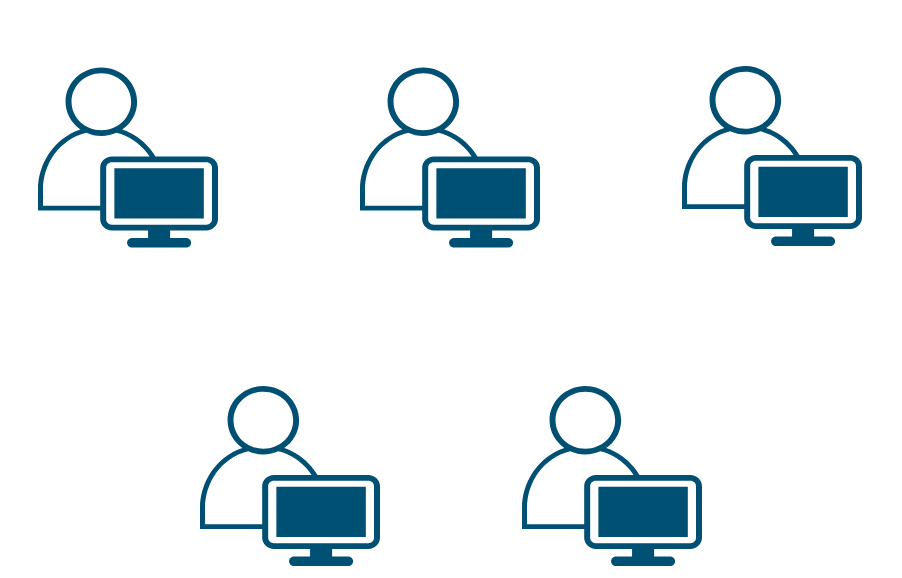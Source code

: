 <mxfile version="14.8.0" type="github" pages="2">
  <diagram name="Page-1" id="97a40813-6b03-0c74-37c1-0168de264b11">
    <mxGraphModel dx="815" dy="412" grid="1" gridSize="10" guides="1" tooltips="1" connect="1" arrows="1" fold="1" page="1" pageScale="1" pageWidth="827" pageHeight="1169" background="#ffffff" math="0" shadow="0">
      <root>
        <mxCell id="0" />
        <mxCell id="1" parent="0" />
        <mxCell id="tUlMlvfiqlWbATIWQ4SG-36" value="" style="shape=image;html=1;verticalAlign=top;verticalLabelPosition=bottom;labelBackgroundColor=#ffffff;imageAspect=0;aspect=fixed;image=https://cdn0.iconfinder.com/data/icons/basic-ui-1-line/64/Artboard_1-128.png;" vertex="1" parent="1">
          <mxGeometry x="270" y="240" width="128" height="128" as="geometry" />
        </mxCell>
        <mxCell id="tUlMlvfiqlWbATIWQ4SG-37" value="" style="shape=image;html=1;verticalAlign=top;verticalLabelPosition=bottom;labelBackgroundColor=#ffffff;imageAspect=0;aspect=fixed;image=https://cdn0.iconfinder.com/data/icons/basic-ui-1-line/64/Artboard_1-128.png;" vertex="1" parent="1">
          <mxGeometry x="431" y="240" width="128" height="128" as="geometry" />
        </mxCell>
        <mxCell id="tUlMlvfiqlWbATIWQ4SG-3" value="" style="points=[[0.35,0,0],[0.98,0.51,0],[1,0.71,0],[0.67,1,0],[0,0.795,0],[0,0.65,0]];verticalLabelPosition=bottom;html=1;verticalAlign=top;aspect=fixed;align=center;pointerEvents=1;shape=mxgraph.cisco19.user;fillColor=#005073;strokeColor=none;" vertex="1" parent="1">
          <mxGeometry x="208" y="113.75" width="90" height="90" as="geometry" />
        </mxCell>
        <mxCell id="tUlMlvfiqlWbATIWQ4SG-4" value="" style="points=[[0.35,0,0],[0.98,0.51,0],[1,0.71,0],[0.67,1,0],[0,0.795,0],[0,0.65,0]];verticalLabelPosition=bottom;html=1;verticalAlign=top;aspect=fixed;align=center;pointerEvents=1;shape=mxgraph.cisco19.user;fillColor=#005073;strokeColor=none;" vertex="1" parent="1">
          <mxGeometry x="369" y="113.75" width="90" height="90" as="geometry" />
        </mxCell>
        <mxCell id="tUlMlvfiqlWbATIWQ4SG-5" value="" style="points=[[0.35,0,0],[0.98,0.51,0],[1,0.71,0],[0.67,1,0],[0,0.795,0],[0,0.65,0]];verticalLabelPosition=bottom;html=1;verticalAlign=top;aspect=fixed;align=center;pointerEvents=1;shape=mxgraph.cisco19.user;fillColor=#005073;strokeColor=none;" vertex="1" parent="1">
          <mxGeometry x="289" y="273" width="90" height="90" as="geometry" />
        </mxCell>
        <mxCell id="tUlMlvfiqlWbATIWQ4SG-6" value="" style="points=[[0.35,0,0],[0.98,0.51,0],[1,0.71,0],[0.67,1,0],[0,0.795,0],[0,0.65,0]];verticalLabelPosition=bottom;html=1;verticalAlign=top;aspect=fixed;align=center;pointerEvents=1;shape=mxgraph.cisco19.user;fillColor=#005073;strokeColor=none;" vertex="1" parent="1">
          <mxGeometry x="450" y="273" width="90" height="90" as="geometry" />
        </mxCell>
        <mxCell id="tUlMlvfiqlWbATIWQ4SG-7" value="" style="points=[[0.35,0,0],[0.98,0.51,0],[1,0.71,0],[0.67,1,0],[0,0.795,0],[0,0.65,0]];verticalLabelPosition=bottom;html=1;verticalAlign=top;aspect=fixed;align=center;pointerEvents=1;shape=mxgraph.cisco19.user;fillColor=#005073;strokeColor=none;" vertex="1" parent="1">
          <mxGeometry x="530" y="113" width="90" height="90" as="geometry" />
        </mxCell>
        <mxCell id="tUlMlvfiqlWbATIWQ4SG-20" value="" style="shape=image;html=1;verticalAlign=top;verticalLabelPosition=bottom;labelBackgroundColor=#ffffff;imageAspect=0;aspect=fixed;image=https://cdn4.iconfinder.com/data/icons/emoji-line-doodle/91/Emoji_LIne_Doodle_C-01-128.png" vertex="1" parent="1">
          <mxGeometry x="547" y="113.75" width="31.25" height="31.25" as="geometry" />
        </mxCell>
        <mxCell id="tUlMlvfiqlWbATIWQ4SG-21" value="" style="shape=image;html=1;verticalAlign=top;verticalLabelPosition=bottom;labelBackgroundColor=#ffffff;imageAspect=0;aspect=fixed;image=https://cdn4.iconfinder.com/data/icons/emoji-line-doodle/91/Emoji_LIne_Doodle_C-02-128.png" vertex="1" parent="1">
          <mxGeometry x="386" y="115.75" width="30" height="30" as="geometry" />
        </mxCell>
        <mxCell id="tUlMlvfiqlWbATIWQ4SG-22" value="" style="shape=image;html=1;verticalAlign=top;verticalLabelPosition=bottom;labelBackgroundColor=#ffffff;imageAspect=0;aspect=fixed;image=https://cdn4.iconfinder.com/data/icons/emoji-line-doodle/91/Emoji_LIne_Doodle_C-22-128.png" vertex="1" parent="1">
          <mxGeometry x="225" y="115.75" width="30" height="30" as="geometry" />
        </mxCell>
        <mxCell id="tUlMlvfiqlWbATIWQ4SG-23" value="" style="shape=image;html=1;verticalAlign=top;verticalLabelPosition=bottom;labelBackgroundColor=#ffffff;imageAspect=0;aspect=fixed;image=https://cdn4.iconfinder.com/data/icons/emoji-line-doodle/91/Emoji_LIne_Doodle_C-09-128.png" vertex="1" parent="1">
          <mxGeometry x="306" y="276" width="30" height="30" as="geometry" />
        </mxCell>
        <mxCell id="tUlMlvfiqlWbATIWQ4SG-24" value="" style="shape=image;html=1;verticalAlign=top;verticalLabelPosition=bottom;labelBackgroundColor=#ffffff;imageAspect=0;aspect=fixed;image=https://cdn4.iconfinder.com/data/icons/emoji-line-doodle/91/Emoji_LIne_Doodle_C-08-128.png" vertex="1" parent="1">
          <mxGeometry x="467" y="276" width="30" height="30" as="geometry" />
        </mxCell>
        <mxCell id="tUlMlvfiqlWbATIWQ4SG-32" value="" style="shape=image;html=1;verticalAlign=top;verticalLabelPosition=bottom;labelBackgroundColor=#ffffff;imageAspect=0;aspect=fixed;image=https://cdn0.iconfinder.com/data/icons/basic-ui-1-line/64/Artboard_1-128.png" vertex="1" parent="1">
          <mxGeometry x="189" y="80.75" width="128" height="128" as="geometry" />
        </mxCell>
        <mxCell id="tUlMlvfiqlWbATIWQ4SG-34" value="" style="shape=image;html=1;verticalAlign=top;verticalLabelPosition=bottom;labelBackgroundColor=#ffffff;imageAspect=0;aspect=fixed;image=https://cdn0.iconfinder.com/data/icons/basic-ui-1-line/64/Artboard_1-128.png;" vertex="1" parent="1">
          <mxGeometry x="350" y="80.75" width="128" height="128" as="geometry" />
        </mxCell>
        <mxCell id="tUlMlvfiqlWbATIWQ4SG-35" value="" style="shape=image;html=1;verticalAlign=top;verticalLabelPosition=bottom;labelBackgroundColor=#ffffff;imageAspect=0;aspect=fixed;image=https://cdn0.iconfinder.com/data/icons/basic-ui-1-line/64/Artboard_1-128.png;" vertex="1" parent="1">
          <mxGeometry x="511" y="80" width="128" height="128" as="geometry" />
        </mxCell>
      </root>
    </mxGraphModel>
  </diagram>
  <diagram id="4I47rlD8gnw2_mZ96N2L" name="Page-2">
    <mxGraphModel dx="815" dy="412" grid="1" gridSize="10" guides="1" tooltips="1" connect="1" arrows="1" fold="1" page="1" pageScale="1" pageWidth="827" pageHeight="1169" math="0" shadow="0">
      <root>
        <mxCell id="3_A1YP9AFsydKzz6AqeA-0" />
        <mxCell id="3_A1YP9AFsydKzz6AqeA-1" parent="3_A1YP9AFsydKzz6AqeA-0" />
        <mxCell id="OX_GGafAN64HaIiKMjXD-0" value="" style="shape=image;html=1;verticalAlign=top;verticalLabelPosition=bottom;labelBackgroundColor=#ffffff;imageAspect=0;aspect=fixed;image=https://cdn0.iconfinder.com/data/icons/basic-ui-1-line/64/Artboard_1-128.png;" vertex="1" parent="3_A1YP9AFsydKzz6AqeA-1">
          <mxGeometry x="270" y="240" width="128" height="128" as="geometry" />
        </mxCell>
        <mxCell id="OX_GGafAN64HaIiKMjXD-1" value="" style="shape=image;html=1;verticalAlign=top;verticalLabelPosition=bottom;labelBackgroundColor=#ffffff;imageAspect=0;aspect=fixed;image=https://cdn0.iconfinder.com/data/icons/basic-ui-1-line/64/Artboard_1-128.png;" vertex="1" parent="3_A1YP9AFsydKzz6AqeA-1">
          <mxGeometry x="431" y="240" width="128" height="128" as="geometry" />
        </mxCell>
        <mxCell id="OX_GGafAN64HaIiKMjXD-2" value="" style="points=[[0.35,0,0],[0.98,0.51,0],[1,0.71,0],[0.67,1,0],[0,0.795,0],[0,0.65,0]];verticalLabelPosition=bottom;html=1;verticalAlign=top;aspect=fixed;align=center;pointerEvents=1;shape=mxgraph.cisco19.user;fillColor=#005073;strokeColor=none;" vertex="1" parent="3_A1YP9AFsydKzz6AqeA-1">
          <mxGeometry x="208" y="113.75" width="90" height="90" as="geometry" />
        </mxCell>
        <mxCell id="OX_GGafAN64HaIiKMjXD-3" value="" style="points=[[0.35,0,0],[0.98,0.51,0],[1,0.71,0],[0.67,1,0],[0,0.795,0],[0,0.65,0]];verticalLabelPosition=bottom;html=1;verticalAlign=top;aspect=fixed;align=center;pointerEvents=1;shape=mxgraph.cisco19.user;fillColor=#005073;strokeColor=none;" vertex="1" parent="3_A1YP9AFsydKzz6AqeA-1">
          <mxGeometry x="369" y="113.75" width="90" height="90" as="geometry" />
        </mxCell>
        <mxCell id="OX_GGafAN64HaIiKMjXD-4" value="" style="points=[[0.35,0,0],[0.98,0.51,0],[1,0.71,0],[0.67,1,0],[0,0.795,0],[0,0.65,0]];verticalLabelPosition=bottom;html=1;verticalAlign=top;aspect=fixed;align=center;pointerEvents=1;shape=mxgraph.cisco19.user;fillColor=#005073;strokeColor=none;" vertex="1" parent="3_A1YP9AFsydKzz6AqeA-1">
          <mxGeometry x="289" y="273" width="90" height="90" as="geometry" />
        </mxCell>
        <mxCell id="OX_GGafAN64HaIiKMjXD-5" value="" style="points=[[0.35,0,0],[0.98,0.51,0],[1,0.71,0],[0.67,1,0],[0,0.795,0],[0,0.65,0]];verticalLabelPosition=bottom;html=1;verticalAlign=top;aspect=fixed;align=center;pointerEvents=1;shape=mxgraph.cisco19.user;fillColor=#005073;strokeColor=none;" vertex="1" parent="3_A1YP9AFsydKzz6AqeA-1">
          <mxGeometry x="450" y="273" width="90" height="90" as="geometry" />
        </mxCell>
        <mxCell id="OX_GGafAN64HaIiKMjXD-6" value="" style="points=[[0.35,0,0],[0.98,0.51,0],[1,0.71,0],[0.67,1,0],[0,0.795,0],[0,0.65,0]];verticalLabelPosition=bottom;html=1;verticalAlign=top;aspect=fixed;align=center;pointerEvents=1;shape=mxgraph.cisco19.user;fillColor=#005073;strokeColor=none;" vertex="1" parent="3_A1YP9AFsydKzz6AqeA-1">
          <mxGeometry x="530" y="113" width="90" height="90" as="geometry" />
        </mxCell>
        <mxCell id="OX_GGafAN64HaIiKMjXD-7" value="" style="shape=image;html=1;verticalAlign=top;verticalLabelPosition=bottom;labelBackgroundColor=#ffffff;imageAspect=0;aspect=fixed;image=https://cdn4.iconfinder.com/data/icons/emoji-line-doodle/91/Emoji_LIne_Doodle_C-01-128.png" vertex="1" parent="3_A1YP9AFsydKzz6AqeA-1">
          <mxGeometry x="547" y="113.75" width="31.25" height="31.25" as="geometry" />
        </mxCell>
        <mxCell id="OX_GGafAN64HaIiKMjXD-8" value="" style="shape=image;html=1;verticalAlign=top;verticalLabelPosition=bottom;labelBackgroundColor=#ffffff;imageAspect=0;aspect=fixed;image=https://cdn4.iconfinder.com/data/icons/emoji-line-doodle/91/Emoji_LIne_Doodle_C-02-128.png" vertex="1" parent="3_A1YP9AFsydKzz6AqeA-1">
          <mxGeometry x="386" y="115.75" width="30" height="30" as="geometry" />
        </mxCell>
        <mxCell id="OX_GGafAN64HaIiKMjXD-9" value="" style="shape=image;html=1;verticalAlign=top;verticalLabelPosition=bottom;labelBackgroundColor=#ffffff;imageAspect=0;aspect=fixed;image=https://cdn4.iconfinder.com/data/icons/emoji-line-doodle/91/Emoji_LIne_Doodle_C-22-128.png" vertex="1" parent="3_A1YP9AFsydKzz6AqeA-1">
          <mxGeometry x="225" y="115.75" width="30" height="30" as="geometry" />
        </mxCell>
        <mxCell id="OX_GGafAN64HaIiKMjXD-10" value="" style="shape=image;html=1;verticalAlign=top;verticalLabelPosition=bottom;labelBackgroundColor=#ffffff;imageAspect=0;aspect=fixed;image=https://cdn4.iconfinder.com/data/icons/emoji-line-doodle/91/Emoji_LIne_Doodle_C-09-128.png" vertex="1" parent="3_A1YP9AFsydKzz6AqeA-1">
          <mxGeometry x="306" y="276" width="30" height="30" as="geometry" />
        </mxCell>
        <mxCell id="OX_GGafAN64HaIiKMjXD-11" value="" style="shape=image;html=1;verticalAlign=top;verticalLabelPosition=bottom;labelBackgroundColor=#ffffff;imageAspect=0;aspect=fixed;image=https://cdn4.iconfinder.com/data/icons/emoji-line-doodle/91/Emoji_LIne_Doodle_C-08-128.png" vertex="1" parent="3_A1YP9AFsydKzz6AqeA-1">
          <mxGeometry x="467" y="276" width="30" height="30" as="geometry" />
        </mxCell>
        <mxCell id="OX_GGafAN64HaIiKMjXD-12" value="" style="shape=image;html=1;verticalAlign=top;verticalLabelPosition=bottom;labelBackgroundColor=#ffffff;imageAspect=0;aspect=fixed;image=https://cdn0.iconfinder.com/data/icons/basic-ui-1-line/64/Artboard_1-128.png" vertex="1" parent="3_A1YP9AFsydKzz6AqeA-1">
          <mxGeometry x="189" y="80.75" width="128" height="128" as="geometry" />
        </mxCell>
        <mxCell id="OX_GGafAN64HaIiKMjXD-13" value="" style="shape=image;html=1;verticalAlign=top;verticalLabelPosition=bottom;labelBackgroundColor=#ffffff;imageAspect=0;aspect=fixed;image=https://cdn0.iconfinder.com/data/icons/basic-ui-1-line/64/Artboard_1-128.png;" vertex="1" parent="3_A1YP9AFsydKzz6AqeA-1">
          <mxGeometry x="350" y="80.75" width="128" height="128" as="geometry" />
        </mxCell>
        <mxCell id="OX_GGafAN64HaIiKMjXD-14" value="" style="shape=image;html=1;verticalAlign=top;verticalLabelPosition=bottom;labelBackgroundColor=#ffffff;imageAspect=0;aspect=fixed;image=https://cdn0.iconfinder.com/data/icons/basic-ui-1-line/64/Artboard_1-128.png;" vertex="1" parent="3_A1YP9AFsydKzz6AqeA-1">
          <mxGeometry x="511" y="80" width="128" height="128" as="geometry" />
        </mxCell>
      </root>
    </mxGraphModel>
  </diagram>
</mxfile>
